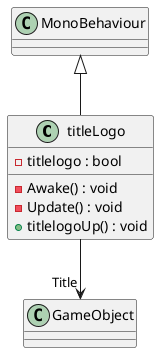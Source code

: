 @startuml
class titleLogo {
    - titlelogo : bool
    - Awake() : void
    - Update() : void
    + titlelogoUp() : void
}
MonoBehaviour <|-- titleLogo
titleLogo --> "Title" GameObject
@enduml
